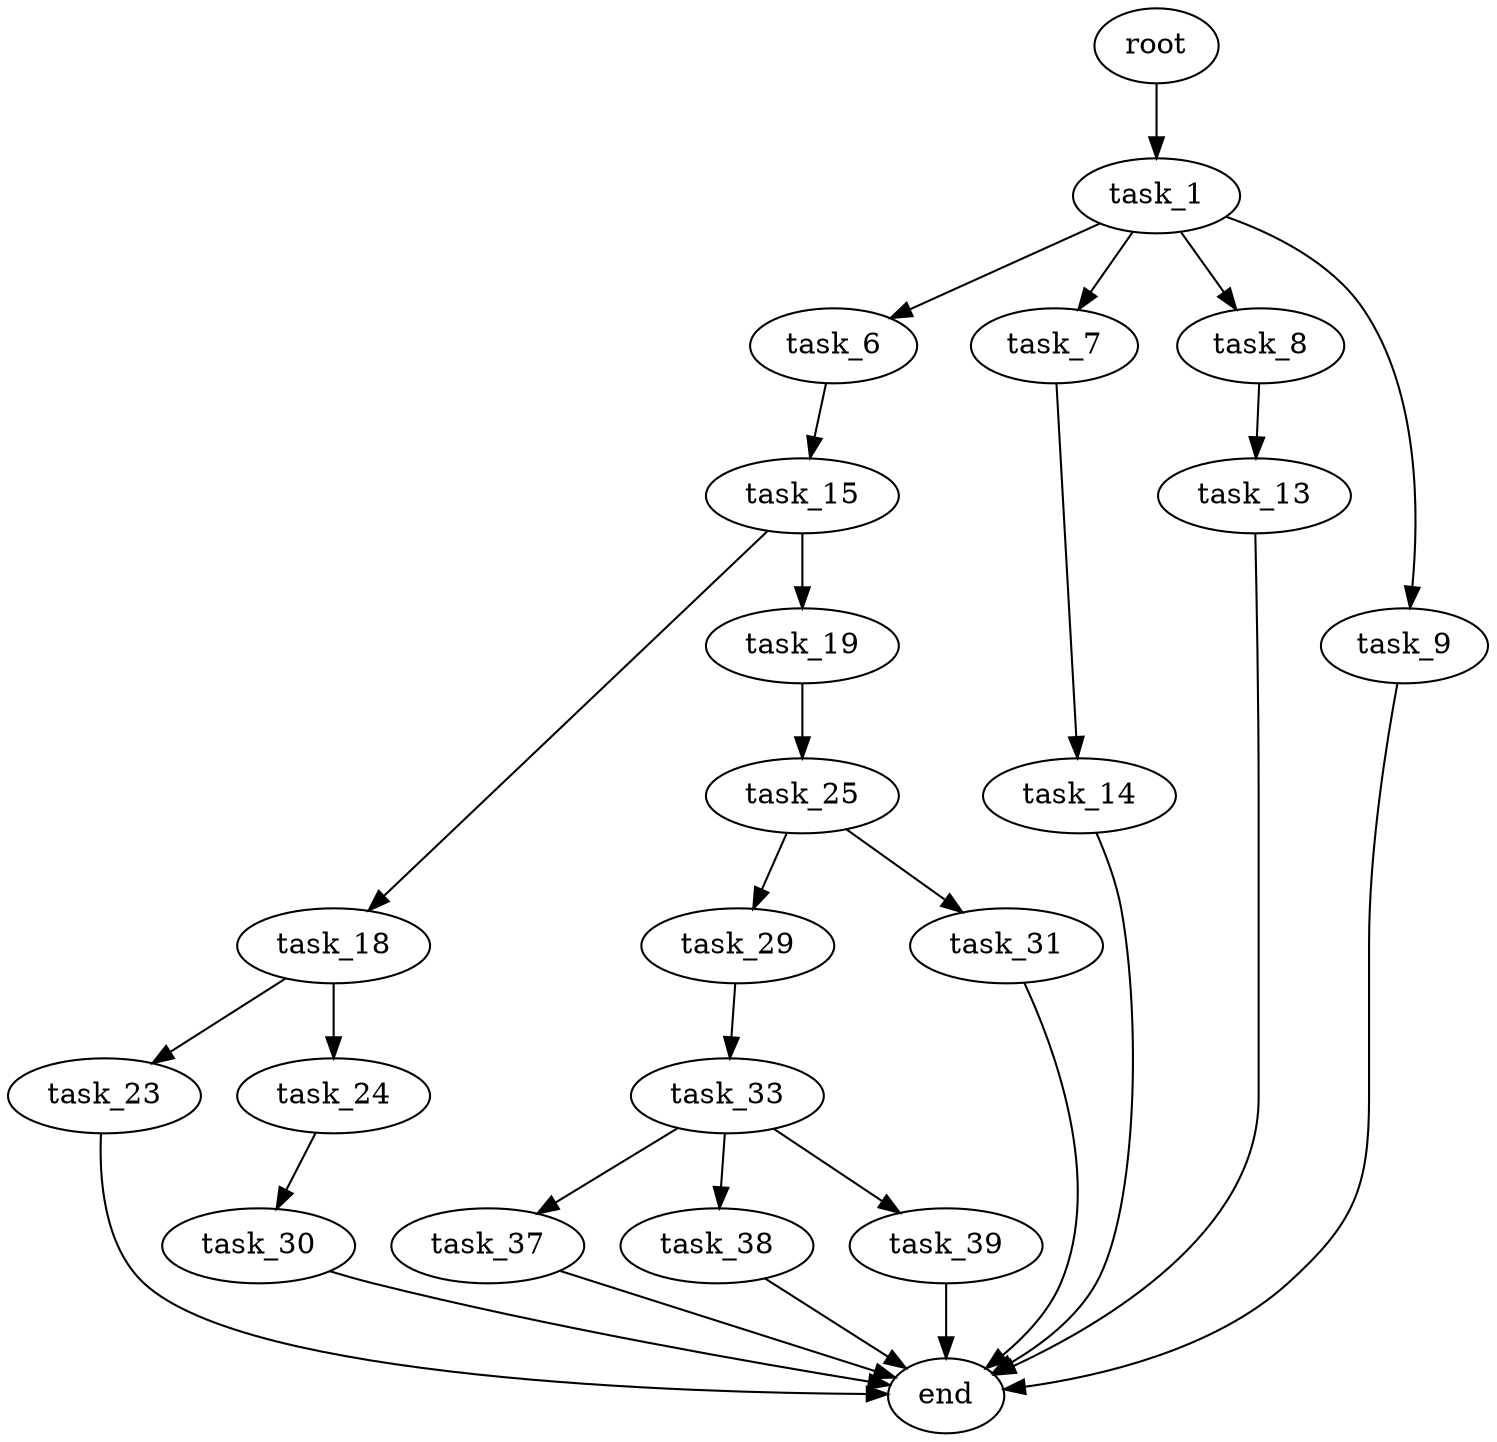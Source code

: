 digraph G {
  root [size="0.000000"];
  task_1 [size="47892217106.000000"];
  task_6 [size="8502059981.000000"];
  task_7 [size="28527206188.000000"];
  task_8 [size="782757789696.000000"];
  task_9 [size="1073741824000.000000"];
  task_15 [size="1418796167.000000"];
  task_14 [size="46816180103.000000"];
  task_13 [size="408964808502.000000"];
  end [size="0.000000"];
  task_18 [size="24470274828.000000"];
  task_19 [size="34011977024.000000"];
  task_23 [size="552658382.000000"];
  task_24 [size="68719476736.000000"];
  task_25 [size="52431730188.000000"];
  task_30 [size="614262759247.000000"];
  task_29 [size="1275274660967.000000"];
  task_31 [size="1671233271.000000"];
  task_33 [size="11709431772.000000"];
  task_37 [size="17703714726.000000"];
  task_38 [size="32390601191.000000"];
  task_39 [size="28991029248.000000"];

  root -> task_1 [size="1.000000"];
  task_1 -> task_6 [size="838860800.000000"];
  task_1 -> task_7 [size="838860800.000000"];
  task_1 -> task_8 [size="838860800.000000"];
  task_1 -> task_9 [size="838860800.000000"];
  task_6 -> task_15 [size="411041792.000000"];
  task_7 -> task_14 [size="838860800.000000"];
  task_8 -> task_13 [size="679477248.000000"];
  task_9 -> end [size="1.000000"];
  task_15 -> task_18 [size="33554432.000000"];
  task_15 -> task_19 [size="33554432.000000"];
  task_14 -> end [size="1.000000"];
  task_13 -> end [size="1.000000"];
  task_18 -> task_23 [size="679477248.000000"];
  task_18 -> task_24 [size="679477248.000000"];
  task_19 -> task_25 [size="536870912.000000"];
  task_23 -> end [size="1.000000"];
  task_24 -> task_30 [size="134217728.000000"];
  task_25 -> task_29 [size="838860800.000000"];
  task_25 -> task_31 [size="838860800.000000"];
  task_30 -> end [size="1.000000"];
  task_29 -> task_33 [size="838860800.000000"];
  task_31 -> end [size="1.000000"];
  task_33 -> task_37 [size="209715200.000000"];
  task_33 -> task_38 [size="209715200.000000"];
  task_33 -> task_39 [size="209715200.000000"];
  task_37 -> end [size="1.000000"];
  task_38 -> end [size="1.000000"];
  task_39 -> end [size="1.000000"];
}
